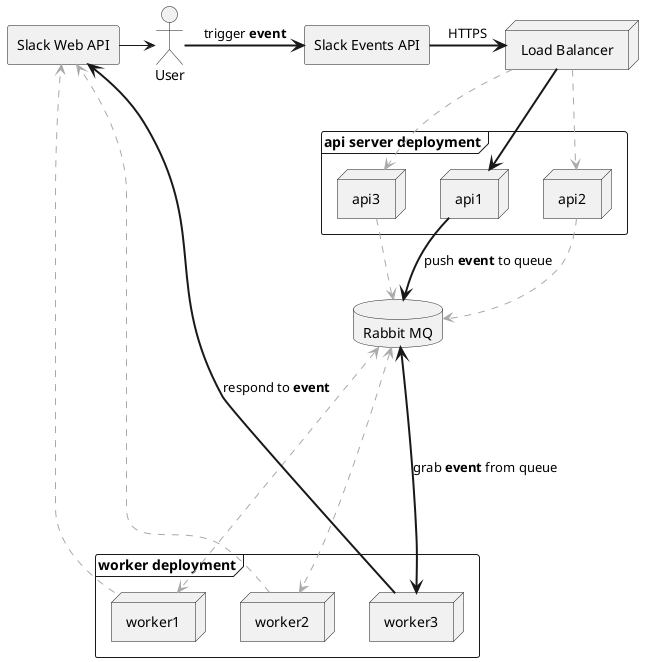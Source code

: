 @startuml
actor User
database "Rabbit MQ" as rmq
agent "Slack Events API" as slack
agent "Slack Web API" as slackweb

frame "api server deployment" as api {
  node api1
  node api2
  node api3
}

frame "worker deployment" as workers {
  node worker1
  node worker2
  node worker3
}

node "Load Balancer" as lb

User =r=> slack : trigger **event**
slack =r=> lb : HTTPS

lb =d=> api1
lb ..[#DarkGray]down..> api2
lb ..[#DarkGray]down..> api3

api1 =d=> rmq : push **event** to queue
api2 ..[#DarkGray]d..> rmq
api3 ..[#DarkGray]d..> rmq

rmq <..[#DarkGray]d..> worker1
rmq <..[#DarkGray]d..> worker2
rmq <==d==> worker3 : grab **event** from queue

worker1 ..[#DarkGray]d..> slackweb
worker2 ..[#DarkGray]d..> slackweb
worker3 =d=> slackweb : respond to **event**

slackweb -> User



@enduml